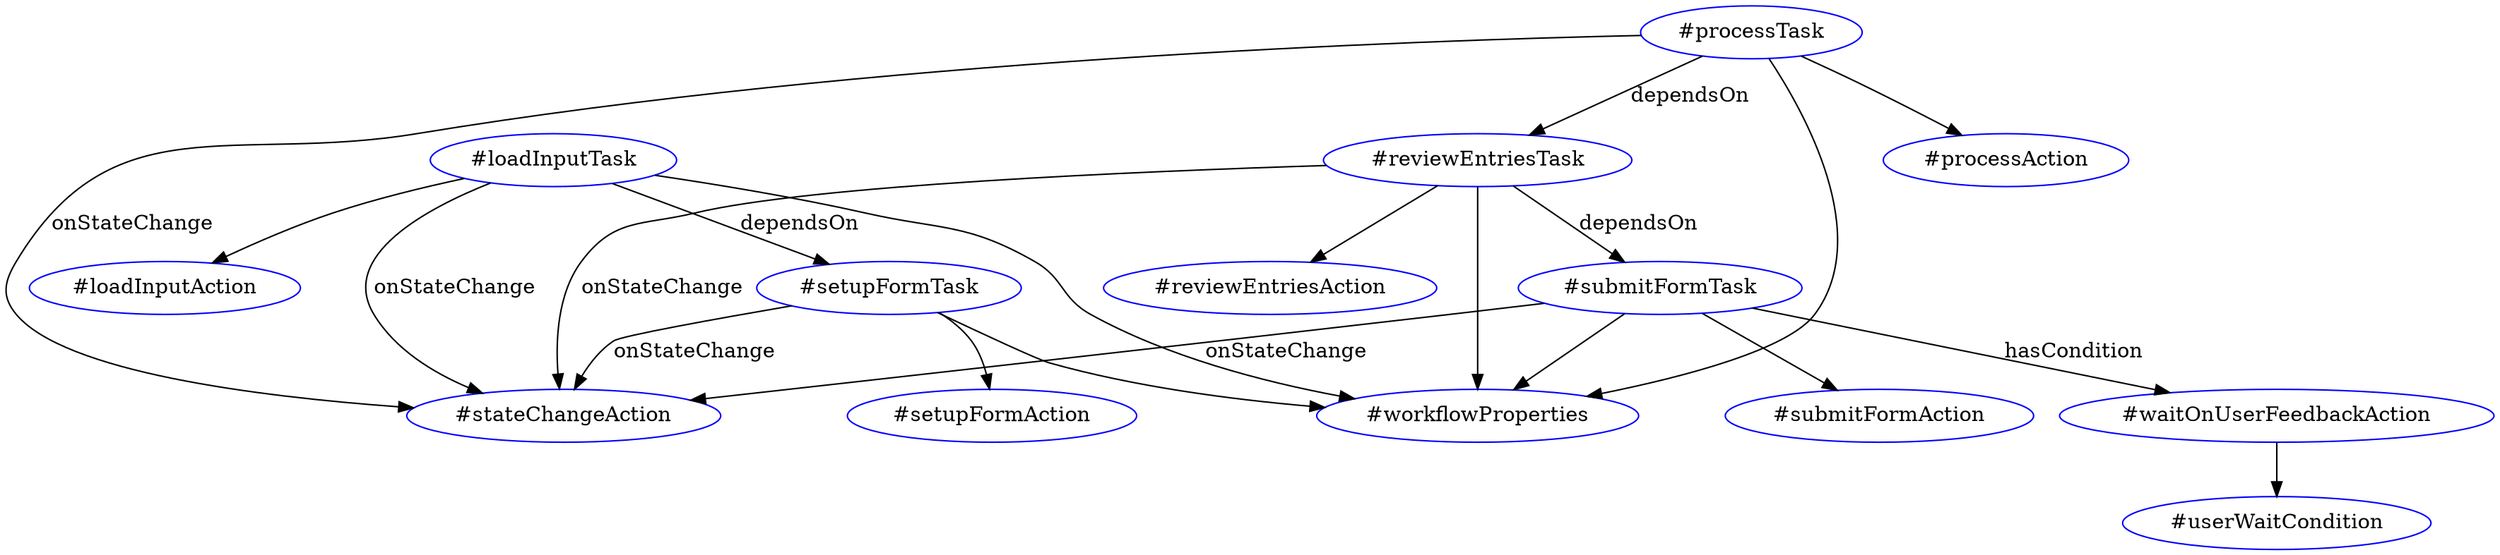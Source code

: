 digraph {
  charset="utf-8";

  // Edges
  "R#setupFormTask" -> "R#setupFormAction" [label=""];
  "R#setupFormTask" -> "R#stateChangeAction" [label="onStateChange"];
  "R#setupFormTask" -> "R#workflowProperties" [label=""];
  "R#loadInputTask" -> "R#loadInputAction" [label=""];
  "R#loadInputTask" -> "R#workflowProperties" [label=""];
  "R#loadInputTask" -> "R#stateChangeAction" [label="onStateChange"];
  "R#loadInputTask" -> "R#setupFormTask" [label="dependsOn"];
  "R#submitFormTask" -> "R#submitFormAction" [label=""];
  "R#submitFormTask" -> "R#stateChangeAction" [label="onStateChange"];
  "R#submitFormTask" -> "R#workflowProperties" [label=""];
  "R#reviewEntriesTask" -> "R#reviewEntriesAction" [label=""];
  "R#reviewEntriesTask" -> "R#workflowProperties" [label=""];
  "R#reviewEntriesTask" -> "R#stateChangeAction" [label="onStateChange"];
  "R#reviewEntriesTask" -> "R#submitFormTask" [label="dependsOn"];
  "R#processTask" -> "R#processAction" [label=""];
  "R#processTask" -> "R#stateChangeAction" [label="onStateChange"];
  "R#processTask" -> "R#workflowProperties" [label=""];
  "R#processTask" -> "R#reviewEntriesTask" [label="dependsOn"];
  "R#waitOnUserFeedbackAction" -> "R#userWaitCondition" [label=""];
  "R#submitFormTask" -> "R#waitOnUserFeedbackAction" [label="hasCondition"];

  // Nodes
  "R#userWaitCondition" [URL="#userWaitCondition",label="#userWaitCondition",shape=ellipse,color=blue];
  "R#waitOnUserFeedbackAction" [URL="#waitOnUserFeedbackAction",label="#waitOnUserFeedbackAction",shape=ellipse,color=blue];
  "R#loadInputAction" [URL="#loadInputAction",label="#loadInputAction",shape=ellipse,color=blue];
  "R#loadInputTask" [URL="#loadInputTask",label="#loadInputTask",shape=ellipse,color=blue];
  "R#processAction" [URL="#processAction",label="#processAction",shape=ellipse,color=blue];
  "R#processTask" [URL="#processTask",label="#processTask",shape=ellipse,color=blue];
  "R#reviewEntriesAction" [URL="#reviewEntriesAction",label="#reviewEntriesAction",shape=ellipse,color=blue];
  "R#reviewEntriesTask" [URL="#reviewEntriesTask",label="#reviewEntriesTask",shape=ellipse,color=blue];
  "R#setupFormAction" [URL="#setupFormAction",label="#setupFormAction",shape=ellipse,color=blue];
  "R#setupFormTask" [URL="#setupFormTask",label="#setupFormTask",shape=ellipse,color=blue];
  "R#stateChangeAction" [URL="#stateChangeAction",label="#stateChangeAction",shape=ellipse,color=blue];  
  "R#submitFormAction" [URL="#submitFormAction",label="#submitFormAction",shape=ellipse,color=blue];
  "R#submitFormTask" [URL="#submitFormTask",label="#submitFormTask",shape=ellipse,color=blue];
  "R#workflowProperties" [URL="#workflowProperties",label="#workflowProperties",shape=ellipse,color=blue];
}